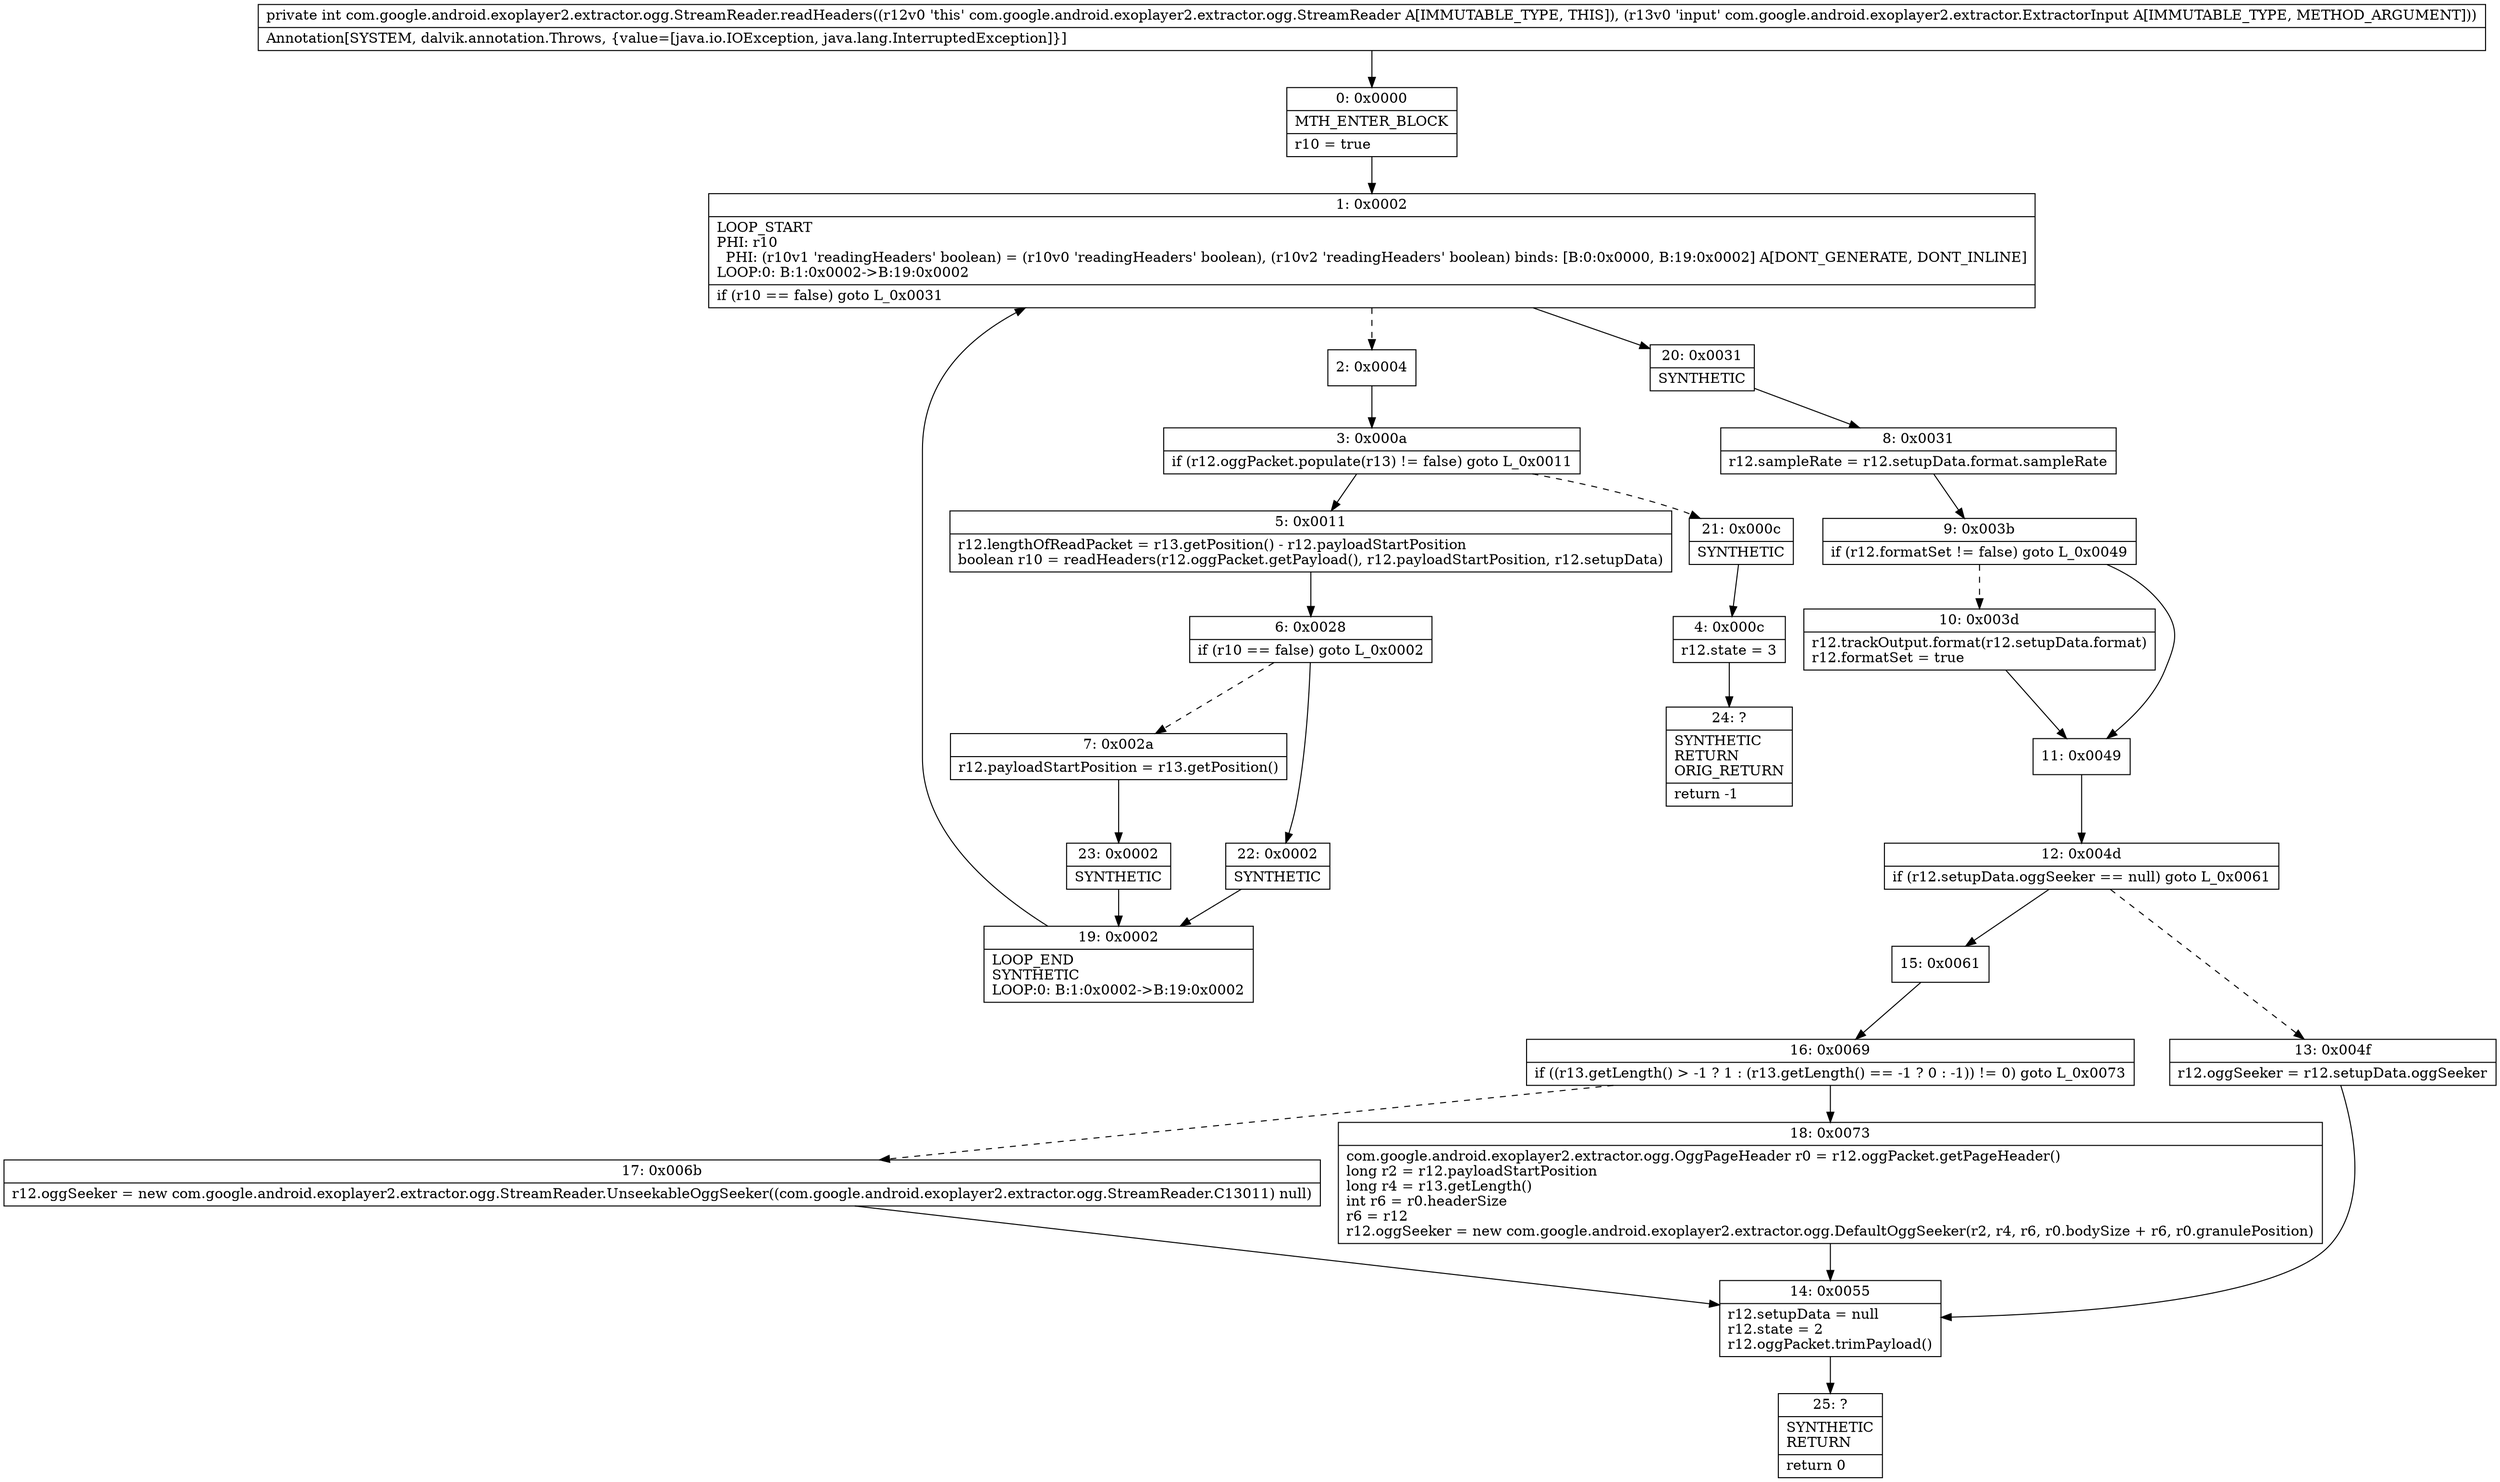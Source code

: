 digraph "CFG forcom.google.android.exoplayer2.extractor.ogg.StreamReader.readHeaders(Lcom\/google\/android\/exoplayer2\/extractor\/ExtractorInput;)I" {
Node_0 [shape=record,label="{0\:\ 0x0000|MTH_ENTER_BLOCK\l|r10 = true\l}"];
Node_1 [shape=record,label="{1\:\ 0x0002|LOOP_START\lPHI: r10 \l  PHI: (r10v1 'readingHeaders' boolean) = (r10v0 'readingHeaders' boolean), (r10v2 'readingHeaders' boolean) binds: [B:0:0x0000, B:19:0x0002] A[DONT_GENERATE, DONT_INLINE]\lLOOP:0: B:1:0x0002\-\>B:19:0x0002\l|if (r10 == false) goto L_0x0031\l}"];
Node_2 [shape=record,label="{2\:\ 0x0004}"];
Node_3 [shape=record,label="{3\:\ 0x000a|if (r12.oggPacket.populate(r13) != false) goto L_0x0011\l}"];
Node_4 [shape=record,label="{4\:\ 0x000c|r12.state = 3\l}"];
Node_5 [shape=record,label="{5\:\ 0x0011|r12.lengthOfReadPacket = r13.getPosition() \- r12.payloadStartPosition\lboolean r10 = readHeaders(r12.oggPacket.getPayload(), r12.payloadStartPosition, r12.setupData)\l}"];
Node_6 [shape=record,label="{6\:\ 0x0028|if (r10 == false) goto L_0x0002\l}"];
Node_7 [shape=record,label="{7\:\ 0x002a|r12.payloadStartPosition = r13.getPosition()\l}"];
Node_8 [shape=record,label="{8\:\ 0x0031|r12.sampleRate = r12.setupData.format.sampleRate\l}"];
Node_9 [shape=record,label="{9\:\ 0x003b|if (r12.formatSet != false) goto L_0x0049\l}"];
Node_10 [shape=record,label="{10\:\ 0x003d|r12.trackOutput.format(r12.setupData.format)\lr12.formatSet = true\l}"];
Node_11 [shape=record,label="{11\:\ 0x0049}"];
Node_12 [shape=record,label="{12\:\ 0x004d|if (r12.setupData.oggSeeker == null) goto L_0x0061\l}"];
Node_13 [shape=record,label="{13\:\ 0x004f|r12.oggSeeker = r12.setupData.oggSeeker\l}"];
Node_14 [shape=record,label="{14\:\ 0x0055|r12.setupData = null\lr12.state = 2\lr12.oggPacket.trimPayload()\l}"];
Node_15 [shape=record,label="{15\:\ 0x0061}"];
Node_16 [shape=record,label="{16\:\ 0x0069|if ((r13.getLength() \> \-1 ? 1 : (r13.getLength() == \-1 ? 0 : \-1)) != 0) goto L_0x0073\l}"];
Node_17 [shape=record,label="{17\:\ 0x006b|r12.oggSeeker = new com.google.android.exoplayer2.extractor.ogg.StreamReader.UnseekableOggSeeker((com.google.android.exoplayer2.extractor.ogg.StreamReader.C13011) null)\l}"];
Node_18 [shape=record,label="{18\:\ 0x0073|com.google.android.exoplayer2.extractor.ogg.OggPageHeader r0 = r12.oggPacket.getPageHeader()\llong r2 = r12.payloadStartPosition\llong r4 = r13.getLength()\lint r6 = r0.headerSize\lr6 = r12\lr12.oggSeeker = new com.google.android.exoplayer2.extractor.ogg.DefaultOggSeeker(r2, r4, r6, r0.bodySize + r6, r0.granulePosition)\l}"];
Node_19 [shape=record,label="{19\:\ 0x0002|LOOP_END\lSYNTHETIC\lLOOP:0: B:1:0x0002\-\>B:19:0x0002\l}"];
Node_20 [shape=record,label="{20\:\ 0x0031|SYNTHETIC\l}"];
Node_21 [shape=record,label="{21\:\ 0x000c|SYNTHETIC\l}"];
Node_22 [shape=record,label="{22\:\ 0x0002|SYNTHETIC\l}"];
Node_23 [shape=record,label="{23\:\ 0x0002|SYNTHETIC\l}"];
Node_24 [shape=record,label="{24\:\ ?|SYNTHETIC\lRETURN\lORIG_RETURN\l|return \-1\l}"];
Node_25 [shape=record,label="{25\:\ ?|SYNTHETIC\lRETURN\l|return 0\l}"];
MethodNode[shape=record,label="{private int com.google.android.exoplayer2.extractor.ogg.StreamReader.readHeaders((r12v0 'this' com.google.android.exoplayer2.extractor.ogg.StreamReader A[IMMUTABLE_TYPE, THIS]), (r13v0 'input' com.google.android.exoplayer2.extractor.ExtractorInput A[IMMUTABLE_TYPE, METHOD_ARGUMENT]))  | Annotation[SYSTEM, dalvik.annotation.Throws, \{value=[java.io.IOException, java.lang.InterruptedException]\}]\l}"];
MethodNode -> Node_0;
Node_0 -> Node_1;
Node_1 -> Node_2[style=dashed];
Node_1 -> Node_20;
Node_2 -> Node_3;
Node_3 -> Node_5;
Node_3 -> Node_21[style=dashed];
Node_4 -> Node_24;
Node_5 -> Node_6;
Node_6 -> Node_7[style=dashed];
Node_6 -> Node_22;
Node_7 -> Node_23;
Node_8 -> Node_9;
Node_9 -> Node_10[style=dashed];
Node_9 -> Node_11;
Node_10 -> Node_11;
Node_11 -> Node_12;
Node_12 -> Node_13[style=dashed];
Node_12 -> Node_15;
Node_13 -> Node_14;
Node_14 -> Node_25;
Node_15 -> Node_16;
Node_16 -> Node_17[style=dashed];
Node_16 -> Node_18;
Node_17 -> Node_14;
Node_18 -> Node_14;
Node_19 -> Node_1;
Node_20 -> Node_8;
Node_21 -> Node_4;
Node_22 -> Node_19;
Node_23 -> Node_19;
}

